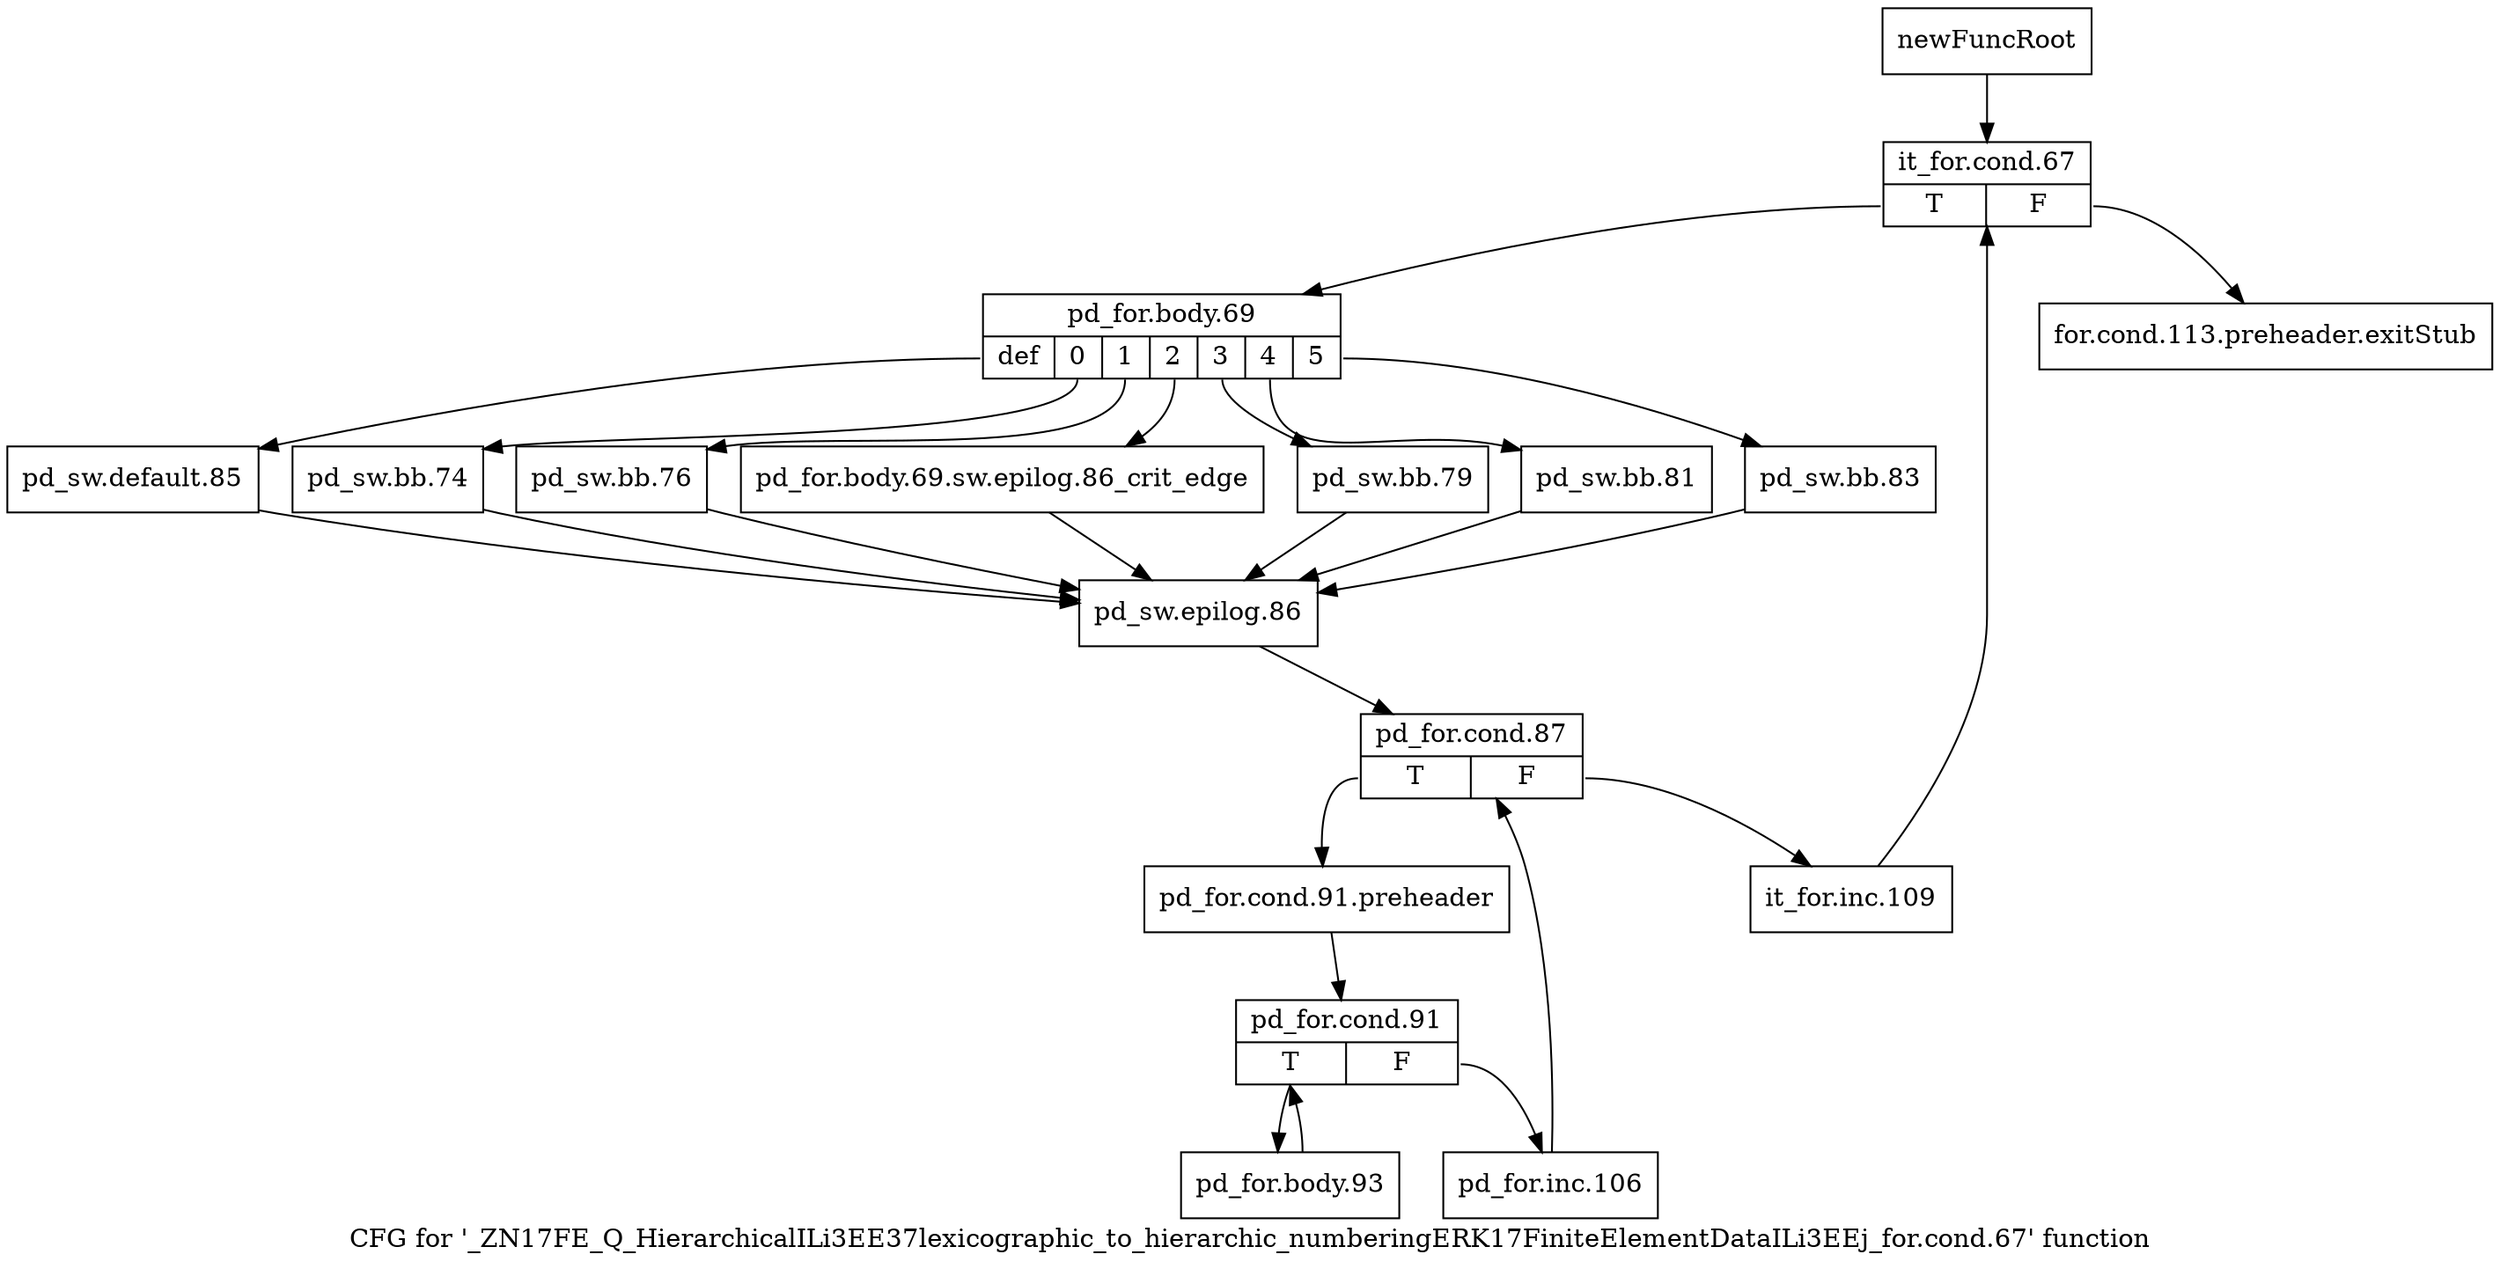 digraph "CFG for '_ZN17FE_Q_HierarchicalILi3EE37lexicographic_to_hierarchic_numberingERK17FiniteElementDataILi3EEj_for.cond.67' function" {
	label="CFG for '_ZN17FE_Q_HierarchicalILi3EE37lexicographic_to_hierarchic_numberingERK17FiniteElementDataILi3EEj_for.cond.67' function";

	Node0x90fe840 [shape=record,label="{newFuncRoot}"];
	Node0x90fe840 -> Node0x90fe8e0;
	Node0x90fe890 [shape=record,label="{for.cond.113.preheader.exitStub}"];
	Node0x90fe8e0 [shape=record,label="{it_for.cond.67|{<s0>T|<s1>F}}"];
	Node0x90fe8e0:s0 -> Node0x90fe930;
	Node0x90fe8e0:s1 -> Node0x90fe890;
	Node0x90fe930 [shape=record,label="{pd_for.body.69|{<s0>def|<s1>0|<s2>1|<s3>2|<s4>3|<s5>4|<s6>5}}"];
	Node0x90fe930:s0 -> Node0x90feb60;
	Node0x90fe930:s1 -> Node0x90feb10;
	Node0x90fe930:s2 -> Node0x90feac0;
	Node0x90fe930:s3 -> Node0x90fea70;
	Node0x90fe930:s4 -> Node0x90fea20;
	Node0x90fe930:s5 -> Node0x90fe9d0;
	Node0x90fe930:s6 -> Node0x90fe980;
	Node0x90fe980 [shape=record,label="{pd_sw.bb.83}"];
	Node0x90fe980 -> Node0x90febb0;
	Node0x90fe9d0 [shape=record,label="{pd_sw.bb.81}"];
	Node0x90fe9d0 -> Node0x90febb0;
	Node0x90fea20 [shape=record,label="{pd_sw.bb.79}"];
	Node0x90fea20 -> Node0x90febb0;
	Node0x90fea70 [shape=record,label="{pd_for.body.69.sw.epilog.86_crit_edge}"];
	Node0x90fea70 -> Node0x90febb0;
	Node0x90feac0 [shape=record,label="{pd_sw.bb.76}"];
	Node0x90feac0 -> Node0x90febb0;
	Node0x90feb10 [shape=record,label="{pd_sw.bb.74}"];
	Node0x90feb10 -> Node0x90febb0;
	Node0x90feb60 [shape=record,label="{pd_sw.default.85}"];
	Node0x90feb60 -> Node0x90febb0;
	Node0x90febb0 [shape=record,label="{pd_sw.epilog.86}"];
	Node0x90febb0 -> Node0x90fec00;
	Node0x90fec00 [shape=record,label="{pd_for.cond.87|{<s0>T|<s1>F}}"];
	Node0x90fec00:s0 -> Node0x90feca0;
	Node0x90fec00:s1 -> Node0x90fec50;
	Node0x90fec50 [shape=record,label="{it_for.inc.109}"];
	Node0x90fec50 -> Node0x90fe8e0;
	Node0x90feca0 [shape=record,label="{pd_for.cond.91.preheader}"];
	Node0x90feca0 -> Node0x90fecf0;
	Node0x90fecf0 [shape=record,label="{pd_for.cond.91|{<s0>T|<s1>F}}"];
	Node0x90fecf0:s0 -> Node0x90fed90;
	Node0x90fecf0:s1 -> Node0x90fed40;
	Node0x90fed40 [shape=record,label="{pd_for.inc.106}"];
	Node0x90fed40 -> Node0x90fec00;
	Node0x90fed90 [shape=record,label="{pd_for.body.93}"];
	Node0x90fed90 -> Node0x90fecf0;
}
